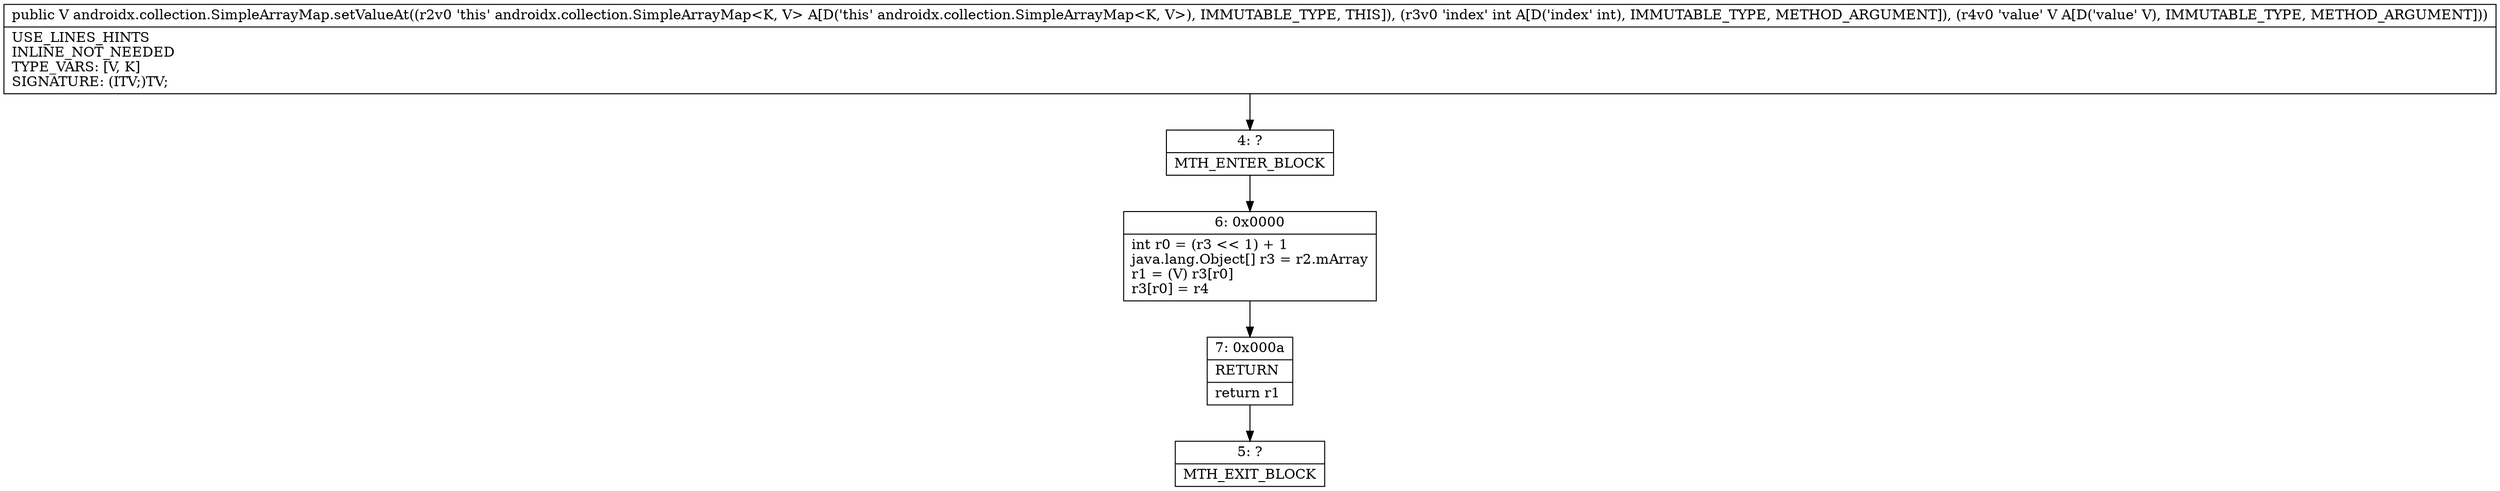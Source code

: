 digraph "CFG forandroidx.collection.SimpleArrayMap.setValueAt(ILjava\/lang\/Object;)Ljava\/lang\/Object;" {
Node_4 [shape=record,label="{4\:\ ?|MTH_ENTER_BLOCK\l}"];
Node_6 [shape=record,label="{6\:\ 0x0000|int r0 = (r3 \<\< 1) + 1\ljava.lang.Object[] r3 = r2.mArray\lr1 = (V) r3[r0]\lr3[r0] = r4\l}"];
Node_7 [shape=record,label="{7\:\ 0x000a|RETURN\l|return r1\l}"];
Node_5 [shape=record,label="{5\:\ ?|MTH_EXIT_BLOCK\l}"];
MethodNode[shape=record,label="{public V androidx.collection.SimpleArrayMap.setValueAt((r2v0 'this' androidx.collection.SimpleArrayMap\<K, V\> A[D('this' androidx.collection.SimpleArrayMap\<K, V\>), IMMUTABLE_TYPE, THIS]), (r3v0 'index' int A[D('index' int), IMMUTABLE_TYPE, METHOD_ARGUMENT]), (r4v0 'value' V A[D('value' V), IMMUTABLE_TYPE, METHOD_ARGUMENT]))  | USE_LINES_HINTS\lINLINE_NOT_NEEDED\lTYPE_VARS: [V, K]\lSIGNATURE: (ITV;)TV;\l}"];
MethodNode -> Node_4;Node_4 -> Node_6;
Node_6 -> Node_7;
Node_7 -> Node_5;
}


